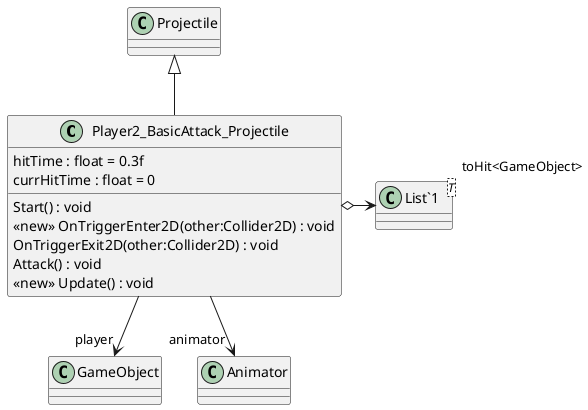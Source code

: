 @startuml
class Player2_BasicAttack_Projectile {
    hitTime : float = 0.3f
    currHitTime : float = 0
    Start() : void
    <<new>> OnTriggerEnter2D(other:Collider2D) : void
    OnTriggerExit2D(other:Collider2D) : void
    Attack() : void
    <<new>> Update() : void
}
class "List`1"<T> {
}
Projectile <|-- Player2_BasicAttack_Projectile
Player2_BasicAttack_Projectile --> "player" GameObject
Player2_BasicAttack_Projectile --> "animator" Animator
Player2_BasicAttack_Projectile o-> "toHit<GameObject>" "List`1"
@enduml
